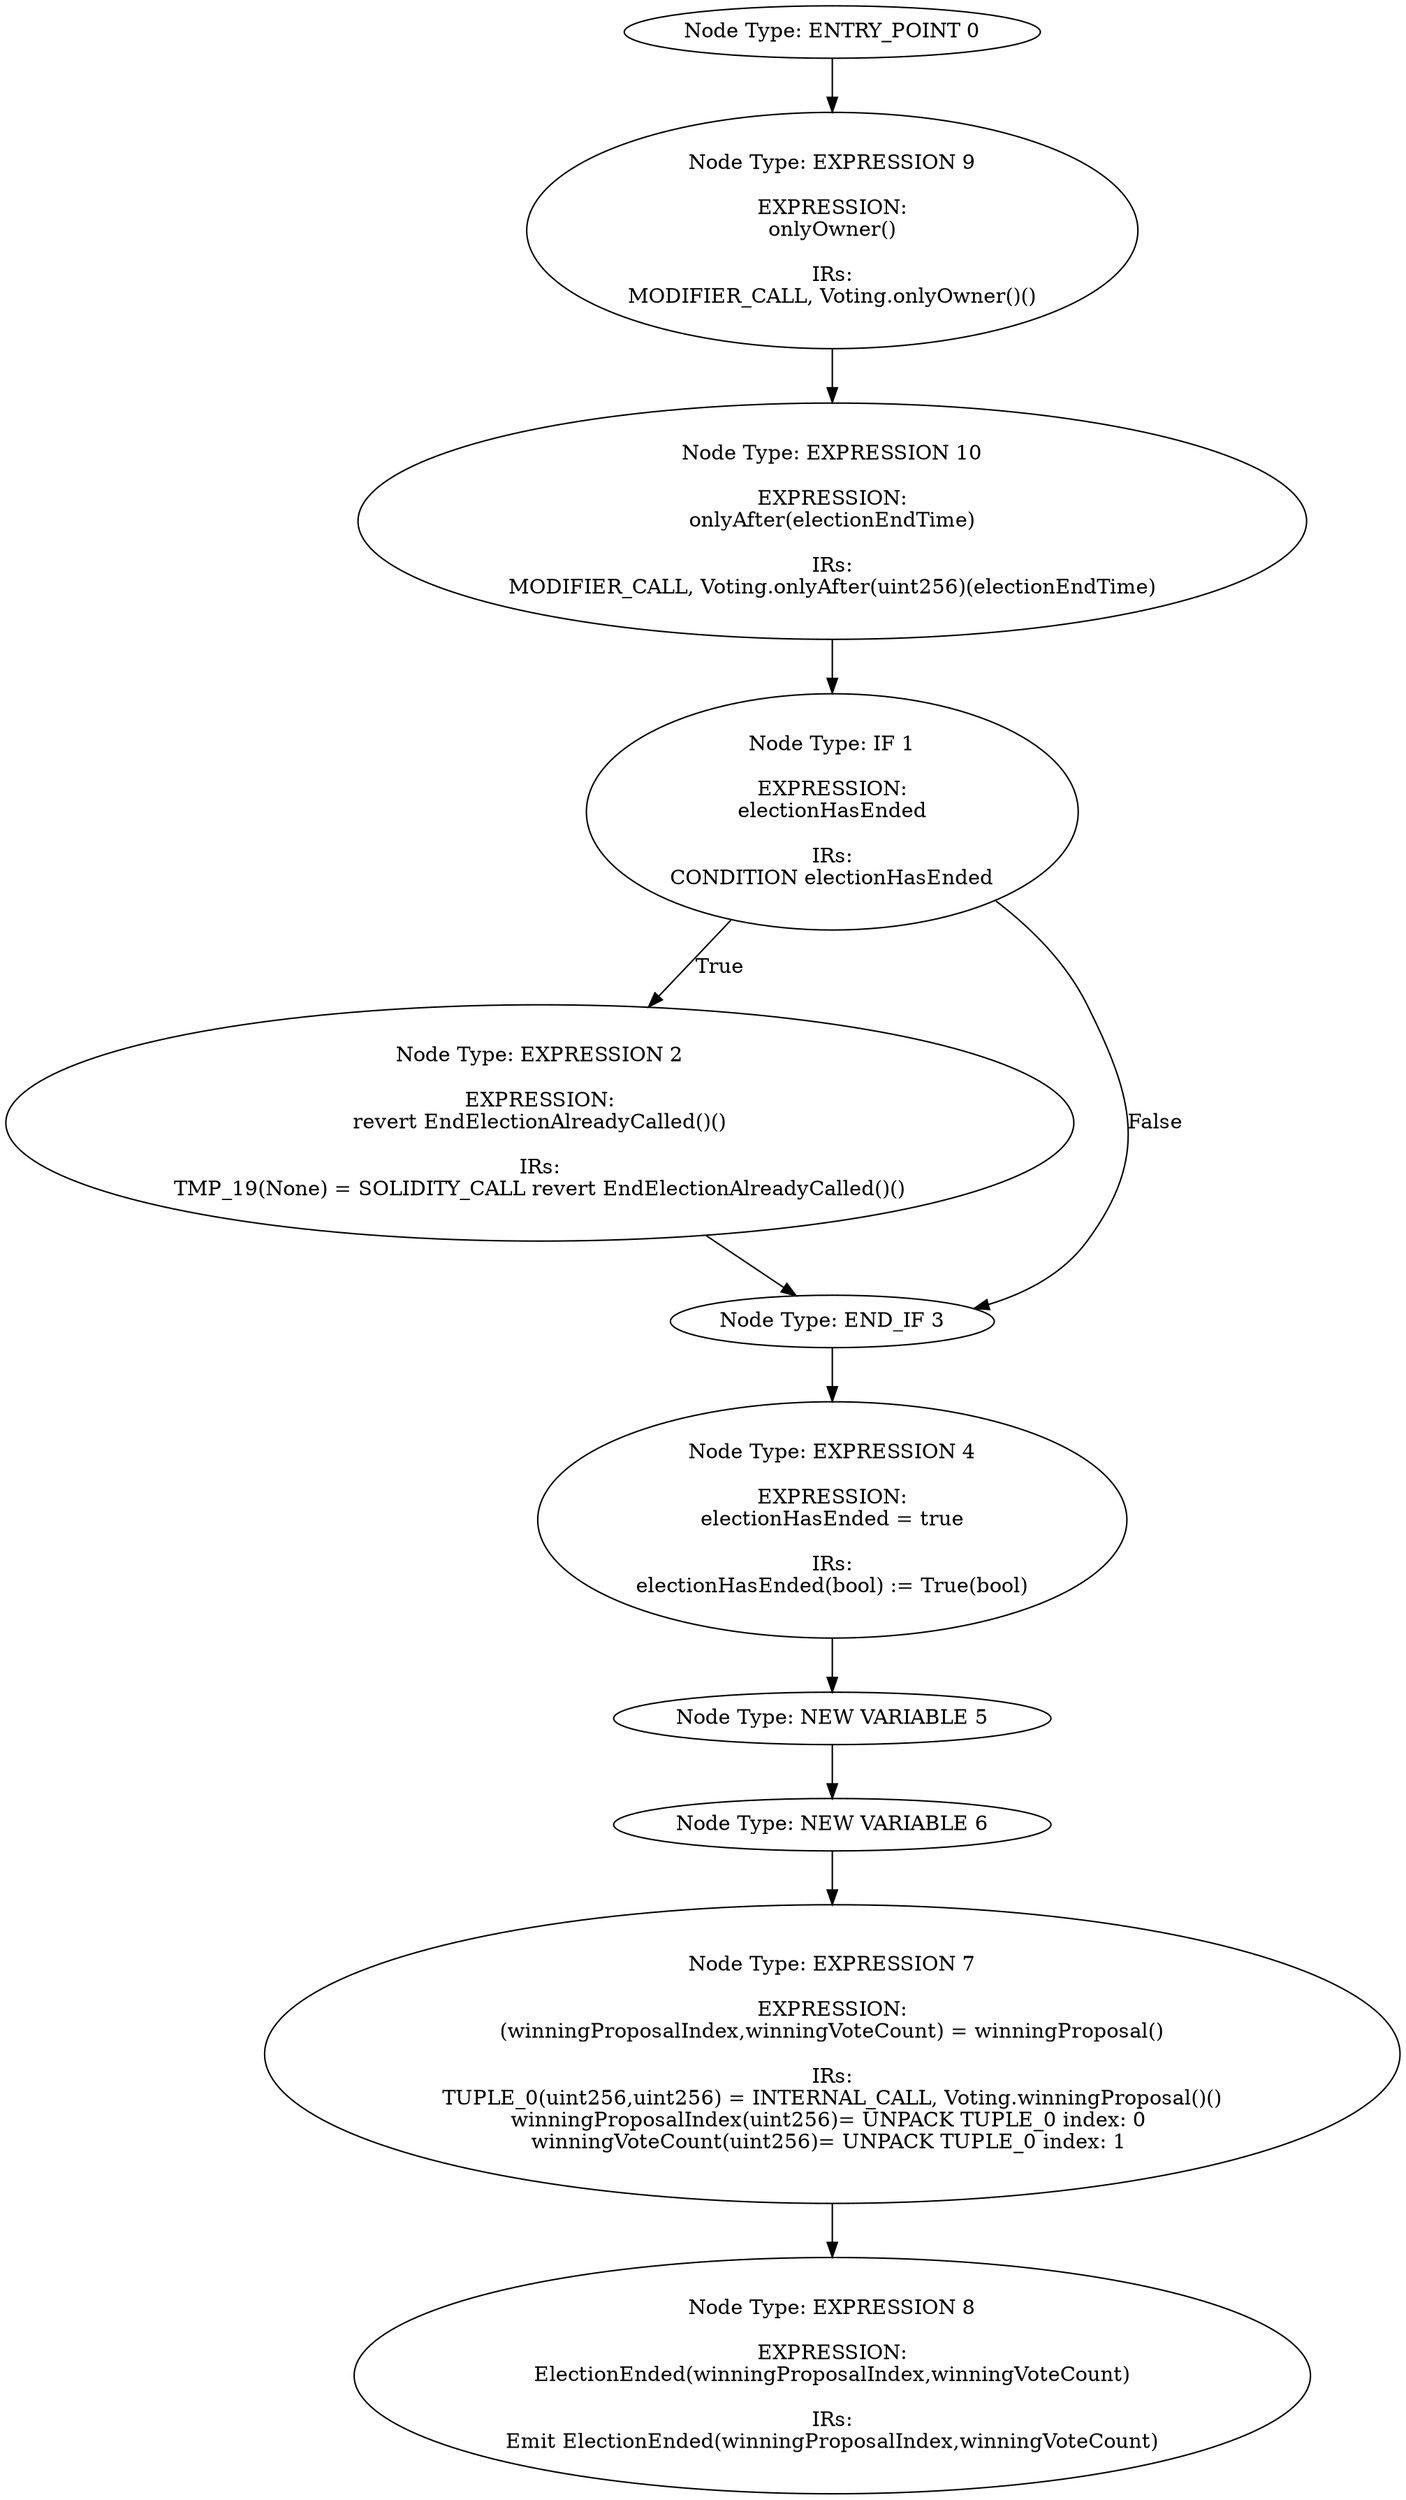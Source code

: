 digraph{
0[label="Node Type: ENTRY_POINT 0
"];
0->9;
1[label="Node Type: IF 1

EXPRESSION:
electionHasEnded

IRs:
CONDITION electionHasEnded"];
1->2[label="True"];
1->3[label="False"];
2[label="Node Type: EXPRESSION 2

EXPRESSION:
revert EndElectionAlreadyCalled()()

IRs:
TMP_19(None) = SOLIDITY_CALL revert EndElectionAlreadyCalled()()"];
2->3;
3[label="Node Type: END_IF 3
"];
3->4;
4[label="Node Type: EXPRESSION 4

EXPRESSION:
electionHasEnded = true

IRs:
electionHasEnded(bool) := True(bool)"];
4->5;
5[label="Node Type: NEW VARIABLE 5
"];
5->6;
6[label="Node Type: NEW VARIABLE 6
"];
6->7;
7[label="Node Type: EXPRESSION 7

EXPRESSION:
(winningProposalIndex,winningVoteCount) = winningProposal()

IRs:
TUPLE_0(uint256,uint256) = INTERNAL_CALL, Voting.winningProposal()()
winningProposalIndex(uint256)= UNPACK TUPLE_0 index: 0 
winningVoteCount(uint256)= UNPACK TUPLE_0 index: 1 "];
7->8;
8[label="Node Type: EXPRESSION 8

EXPRESSION:
ElectionEnded(winningProposalIndex,winningVoteCount)

IRs:
Emit ElectionEnded(winningProposalIndex,winningVoteCount)"];
9[label="Node Type: EXPRESSION 9

EXPRESSION:
onlyOwner()

IRs:
MODIFIER_CALL, Voting.onlyOwner()()"];
9->10;
10[label="Node Type: EXPRESSION 10

EXPRESSION:
onlyAfter(electionEndTime)

IRs:
MODIFIER_CALL, Voting.onlyAfter(uint256)(electionEndTime)"];
10->1;
}
